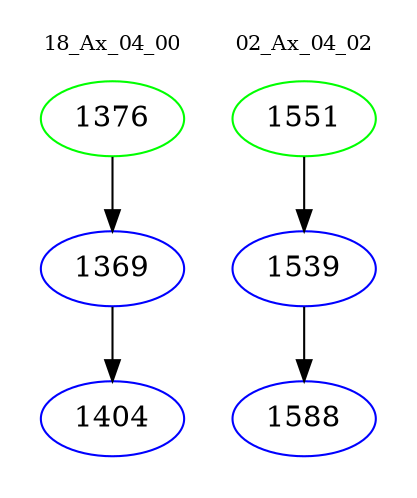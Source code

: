 digraph{
subgraph cluster_0 {
color = white
label = "18_Ax_04_00";
fontsize=10;
T0_1376 [label="1376", color="green"]
T0_1376 -> T0_1369 [color="black"]
T0_1369 [label="1369", color="blue"]
T0_1369 -> T0_1404 [color="black"]
T0_1404 [label="1404", color="blue"]
}
subgraph cluster_1 {
color = white
label = "02_Ax_04_02";
fontsize=10;
T1_1551 [label="1551", color="green"]
T1_1551 -> T1_1539 [color="black"]
T1_1539 [label="1539", color="blue"]
T1_1539 -> T1_1588 [color="black"]
T1_1588 [label="1588", color="blue"]
}
}
